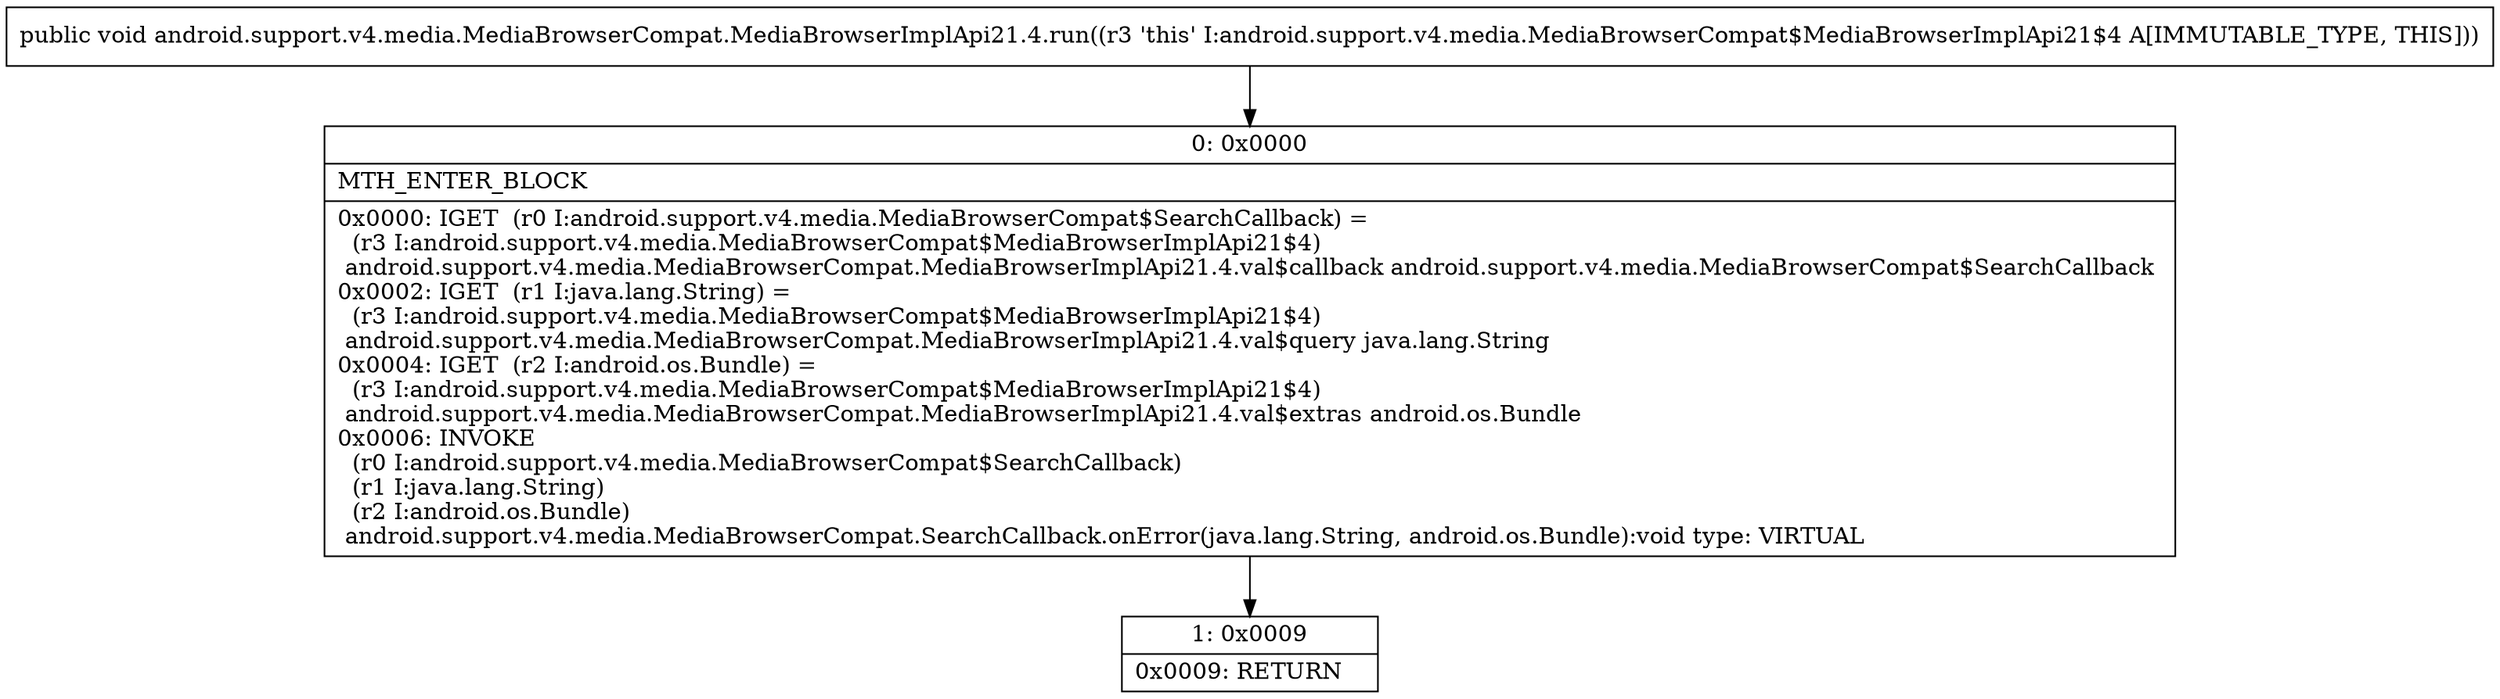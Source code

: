 digraph "CFG forandroid.support.v4.media.MediaBrowserCompat.MediaBrowserImplApi21.4.run()V" {
Node_0 [shape=record,label="{0\:\ 0x0000|MTH_ENTER_BLOCK\l|0x0000: IGET  (r0 I:android.support.v4.media.MediaBrowserCompat$SearchCallback) = \l  (r3 I:android.support.v4.media.MediaBrowserCompat$MediaBrowserImplApi21$4)\l android.support.v4.media.MediaBrowserCompat.MediaBrowserImplApi21.4.val$callback android.support.v4.media.MediaBrowserCompat$SearchCallback \l0x0002: IGET  (r1 I:java.lang.String) = \l  (r3 I:android.support.v4.media.MediaBrowserCompat$MediaBrowserImplApi21$4)\l android.support.v4.media.MediaBrowserCompat.MediaBrowserImplApi21.4.val$query java.lang.String \l0x0004: IGET  (r2 I:android.os.Bundle) = \l  (r3 I:android.support.v4.media.MediaBrowserCompat$MediaBrowserImplApi21$4)\l android.support.v4.media.MediaBrowserCompat.MediaBrowserImplApi21.4.val$extras android.os.Bundle \l0x0006: INVOKE  \l  (r0 I:android.support.v4.media.MediaBrowserCompat$SearchCallback)\l  (r1 I:java.lang.String)\l  (r2 I:android.os.Bundle)\l android.support.v4.media.MediaBrowserCompat.SearchCallback.onError(java.lang.String, android.os.Bundle):void type: VIRTUAL \l}"];
Node_1 [shape=record,label="{1\:\ 0x0009|0x0009: RETURN   \l}"];
MethodNode[shape=record,label="{public void android.support.v4.media.MediaBrowserCompat.MediaBrowserImplApi21.4.run((r3 'this' I:android.support.v4.media.MediaBrowserCompat$MediaBrowserImplApi21$4 A[IMMUTABLE_TYPE, THIS])) }"];
MethodNode -> Node_0;
Node_0 -> Node_1;
}


